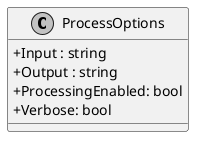 @startuml
skinparam monochrome true
skinparam classAttributeIconSize 0

class ProcessOptions {
    + Input : string
    + Output : string
    + ProcessingEnabled: bool
    + Verbose: bool
}

@enduml
